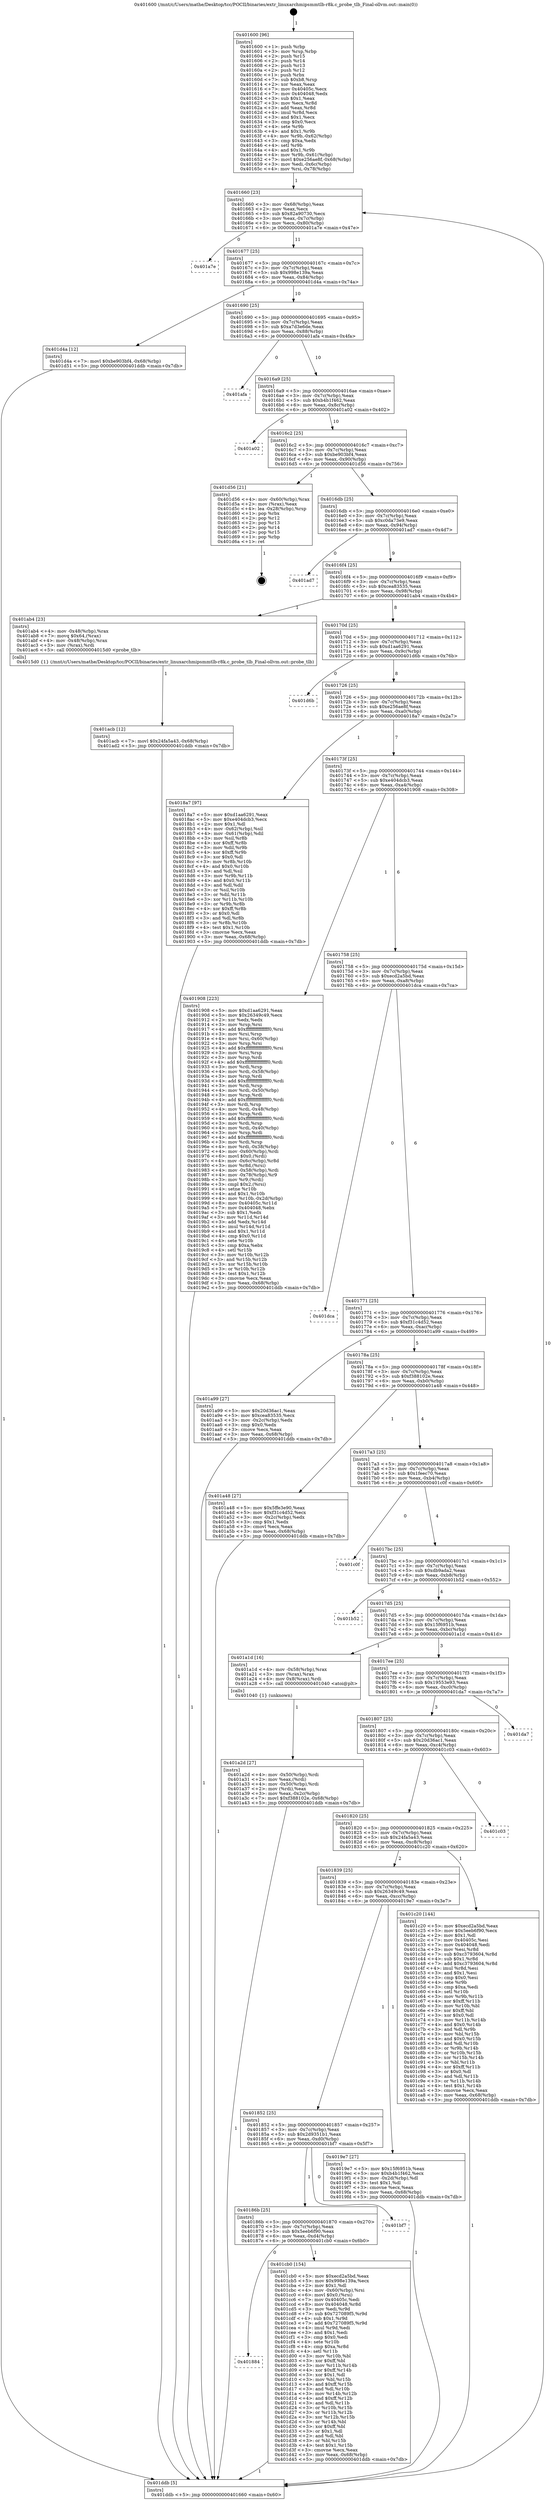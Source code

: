 digraph "0x401600" {
  label = "0x401600 (/mnt/c/Users/mathe/Desktop/tcc/POCII/binaries/extr_linuxarchmipsmmtlb-r8k.c_probe_tlb_Final-ollvm.out::main(0))"
  labelloc = "t"
  node[shape=record]

  Entry [label="",width=0.3,height=0.3,shape=circle,fillcolor=black,style=filled]
  "0x401660" [label="{
     0x401660 [23]\l
     | [instrs]\l
     &nbsp;&nbsp;0x401660 \<+3\>: mov -0x68(%rbp),%eax\l
     &nbsp;&nbsp;0x401663 \<+2\>: mov %eax,%ecx\l
     &nbsp;&nbsp;0x401665 \<+6\>: sub $0x82a90730,%ecx\l
     &nbsp;&nbsp;0x40166b \<+3\>: mov %eax,-0x7c(%rbp)\l
     &nbsp;&nbsp;0x40166e \<+3\>: mov %ecx,-0x80(%rbp)\l
     &nbsp;&nbsp;0x401671 \<+6\>: je 0000000000401a7e \<main+0x47e\>\l
  }"]
  "0x401a7e" [label="{
     0x401a7e\l
  }", style=dashed]
  "0x401677" [label="{
     0x401677 [25]\l
     | [instrs]\l
     &nbsp;&nbsp;0x401677 \<+5\>: jmp 000000000040167c \<main+0x7c\>\l
     &nbsp;&nbsp;0x40167c \<+3\>: mov -0x7c(%rbp),%eax\l
     &nbsp;&nbsp;0x40167f \<+5\>: sub $0x998e139a,%eax\l
     &nbsp;&nbsp;0x401684 \<+6\>: mov %eax,-0x84(%rbp)\l
     &nbsp;&nbsp;0x40168a \<+6\>: je 0000000000401d4a \<main+0x74a\>\l
  }"]
  Exit [label="",width=0.3,height=0.3,shape=circle,fillcolor=black,style=filled,peripheries=2]
  "0x401d4a" [label="{
     0x401d4a [12]\l
     | [instrs]\l
     &nbsp;&nbsp;0x401d4a \<+7\>: movl $0xbe903bf4,-0x68(%rbp)\l
     &nbsp;&nbsp;0x401d51 \<+5\>: jmp 0000000000401ddb \<main+0x7db\>\l
  }"]
  "0x401690" [label="{
     0x401690 [25]\l
     | [instrs]\l
     &nbsp;&nbsp;0x401690 \<+5\>: jmp 0000000000401695 \<main+0x95\>\l
     &nbsp;&nbsp;0x401695 \<+3\>: mov -0x7c(%rbp),%eax\l
     &nbsp;&nbsp;0x401698 \<+5\>: sub $0xa7d3e6de,%eax\l
     &nbsp;&nbsp;0x40169d \<+6\>: mov %eax,-0x88(%rbp)\l
     &nbsp;&nbsp;0x4016a3 \<+6\>: je 0000000000401afa \<main+0x4fa\>\l
  }"]
  "0x401884" [label="{
     0x401884\l
  }", style=dashed]
  "0x401afa" [label="{
     0x401afa\l
  }", style=dashed]
  "0x4016a9" [label="{
     0x4016a9 [25]\l
     | [instrs]\l
     &nbsp;&nbsp;0x4016a9 \<+5\>: jmp 00000000004016ae \<main+0xae\>\l
     &nbsp;&nbsp;0x4016ae \<+3\>: mov -0x7c(%rbp),%eax\l
     &nbsp;&nbsp;0x4016b1 \<+5\>: sub $0xb4b1f462,%eax\l
     &nbsp;&nbsp;0x4016b6 \<+6\>: mov %eax,-0x8c(%rbp)\l
     &nbsp;&nbsp;0x4016bc \<+6\>: je 0000000000401a02 \<main+0x402\>\l
  }"]
  "0x401cb0" [label="{
     0x401cb0 [154]\l
     | [instrs]\l
     &nbsp;&nbsp;0x401cb0 \<+5\>: mov $0xecd2a5bd,%eax\l
     &nbsp;&nbsp;0x401cb5 \<+5\>: mov $0x998e139a,%ecx\l
     &nbsp;&nbsp;0x401cba \<+2\>: mov $0x1,%dl\l
     &nbsp;&nbsp;0x401cbc \<+4\>: mov -0x60(%rbp),%rsi\l
     &nbsp;&nbsp;0x401cc0 \<+6\>: movl $0x0,(%rsi)\l
     &nbsp;&nbsp;0x401cc6 \<+7\>: mov 0x40405c,%edi\l
     &nbsp;&nbsp;0x401ccd \<+8\>: mov 0x404048,%r8d\l
     &nbsp;&nbsp;0x401cd5 \<+3\>: mov %edi,%r9d\l
     &nbsp;&nbsp;0x401cd8 \<+7\>: sub $0x727089f5,%r9d\l
     &nbsp;&nbsp;0x401cdf \<+4\>: sub $0x1,%r9d\l
     &nbsp;&nbsp;0x401ce3 \<+7\>: add $0x727089f5,%r9d\l
     &nbsp;&nbsp;0x401cea \<+4\>: imul %r9d,%edi\l
     &nbsp;&nbsp;0x401cee \<+3\>: and $0x1,%edi\l
     &nbsp;&nbsp;0x401cf1 \<+3\>: cmp $0x0,%edi\l
     &nbsp;&nbsp;0x401cf4 \<+4\>: sete %r10b\l
     &nbsp;&nbsp;0x401cf8 \<+4\>: cmp $0xa,%r8d\l
     &nbsp;&nbsp;0x401cfc \<+4\>: setl %r11b\l
     &nbsp;&nbsp;0x401d00 \<+3\>: mov %r10b,%bl\l
     &nbsp;&nbsp;0x401d03 \<+3\>: xor $0xff,%bl\l
     &nbsp;&nbsp;0x401d06 \<+3\>: mov %r11b,%r14b\l
     &nbsp;&nbsp;0x401d09 \<+4\>: xor $0xff,%r14b\l
     &nbsp;&nbsp;0x401d0d \<+3\>: xor $0x1,%dl\l
     &nbsp;&nbsp;0x401d10 \<+3\>: mov %bl,%r15b\l
     &nbsp;&nbsp;0x401d13 \<+4\>: and $0xff,%r15b\l
     &nbsp;&nbsp;0x401d17 \<+3\>: and %dl,%r10b\l
     &nbsp;&nbsp;0x401d1a \<+3\>: mov %r14b,%r12b\l
     &nbsp;&nbsp;0x401d1d \<+4\>: and $0xff,%r12b\l
     &nbsp;&nbsp;0x401d21 \<+3\>: and %dl,%r11b\l
     &nbsp;&nbsp;0x401d24 \<+3\>: or %r10b,%r15b\l
     &nbsp;&nbsp;0x401d27 \<+3\>: or %r11b,%r12b\l
     &nbsp;&nbsp;0x401d2a \<+3\>: xor %r12b,%r15b\l
     &nbsp;&nbsp;0x401d2d \<+3\>: or %r14b,%bl\l
     &nbsp;&nbsp;0x401d30 \<+3\>: xor $0xff,%bl\l
     &nbsp;&nbsp;0x401d33 \<+3\>: or $0x1,%dl\l
     &nbsp;&nbsp;0x401d36 \<+2\>: and %dl,%bl\l
     &nbsp;&nbsp;0x401d38 \<+3\>: or %bl,%r15b\l
     &nbsp;&nbsp;0x401d3b \<+4\>: test $0x1,%r15b\l
     &nbsp;&nbsp;0x401d3f \<+3\>: cmovne %ecx,%eax\l
     &nbsp;&nbsp;0x401d42 \<+3\>: mov %eax,-0x68(%rbp)\l
     &nbsp;&nbsp;0x401d45 \<+5\>: jmp 0000000000401ddb \<main+0x7db\>\l
  }"]
  "0x401a02" [label="{
     0x401a02\l
  }", style=dashed]
  "0x4016c2" [label="{
     0x4016c2 [25]\l
     | [instrs]\l
     &nbsp;&nbsp;0x4016c2 \<+5\>: jmp 00000000004016c7 \<main+0xc7\>\l
     &nbsp;&nbsp;0x4016c7 \<+3\>: mov -0x7c(%rbp),%eax\l
     &nbsp;&nbsp;0x4016ca \<+5\>: sub $0xbe903bf4,%eax\l
     &nbsp;&nbsp;0x4016cf \<+6\>: mov %eax,-0x90(%rbp)\l
     &nbsp;&nbsp;0x4016d5 \<+6\>: je 0000000000401d56 \<main+0x756\>\l
  }"]
  "0x40186b" [label="{
     0x40186b [25]\l
     | [instrs]\l
     &nbsp;&nbsp;0x40186b \<+5\>: jmp 0000000000401870 \<main+0x270\>\l
     &nbsp;&nbsp;0x401870 \<+3\>: mov -0x7c(%rbp),%eax\l
     &nbsp;&nbsp;0x401873 \<+5\>: sub $0x5eeb6f90,%eax\l
     &nbsp;&nbsp;0x401878 \<+6\>: mov %eax,-0xd4(%rbp)\l
     &nbsp;&nbsp;0x40187e \<+6\>: je 0000000000401cb0 \<main+0x6b0\>\l
  }"]
  "0x401d56" [label="{
     0x401d56 [21]\l
     | [instrs]\l
     &nbsp;&nbsp;0x401d56 \<+4\>: mov -0x60(%rbp),%rax\l
     &nbsp;&nbsp;0x401d5a \<+2\>: mov (%rax),%eax\l
     &nbsp;&nbsp;0x401d5c \<+4\>: lea -0x28(%rbp),%rsp\l
     &nbsp;&nbsp;0x401d60 \<+1\>: pop %rbx\l
     &nbsp;&nbsp;0x401d61 \<+2\>: pop %r12\l
     &nbsp;&nbsp;0x401d63 \<+2\>: pop %r13\l
     &nbsp;&nbsp;0x401d65 \<+2\>: pop %r14\l
     &nbsp;&nbsp;0x401d67 \<+2\>: pop %r15\l
     &nbsp;&nbsp;0x401d69 \<+1\>: pop %rbp\l
     &nbsp;&nbsp;0x401d6a \<+1\>: ret\l
  }"]
  "0x4016db" [label="{
     0x4016db [25]\l
     | [instrs]\l
     &nbsp;&nbsp;0x4016db \<+5\>: jmp 00000000004016e0 \<main+0xe0\>\l
     &nbsp;&nbsp;0x4016e0 \<+3\>: mov -0x7c(%rbp),%eax\l
     &nbsp;&nbsp;0x4016e3 \<+5\>: sub $0xc0da73e9,%eax\l
     &nbsp;&nbsp;0x4016e8 \<+6\>: mov %eax,-0x94(%rbp)\l
     &nbsp;&nbsp;0x4016ee \<+6\>: je 0000000000401ad7 \<main+0x4d7\>\l
  }"]
  "0x401bf7" [label="{
     0x401bf7\l
  }", style=dashed]
  "0x401ad7" [label="{
     0x401ad7\l
  }", style=dashed]
  "0x4016f4" [label="{
     0x4016f4 [25]\l
     | [instrs]\l
     &nbsp;&nbsp;0x4016f4 \<+5\>: jmp 00000000004016f9 \<main+0xf9\>\l
     &nbsp;&nbsp;0x4016f9 \<+3\>: mov -0x7c(%rbp),%eax\l
     &nbsp;&nbsp;0x4016fc \<+5\>: sub $0xcea83535,%eax\l
     &nbsp;&nbsp;0x401701 \<+6\>: mov %eax,-0x98(%rbp)\l
     &nbsp;&nbsp;0x401707 \<+6\>: je 0000000000401ab4 \<main+0x4b4\>\l
  }"]
  "0x401acb" [label="{
     0x401acb [12]\l
     | [instrs]\l
     &nbsp;&nbsp;0x401acb \<+7\>: movl $0x24fa5a43,-0x68(%rbp)\l
     &nbsp;&nbsp;0x401ad2 \<+5\>: jmp 0000000000401ddb \<main+0x7db\>\l
  }"]
  "0x401ab4" [label="{
     0x401ab4 [23]\l
     | [instrs]\l
     &nbsp;&nbsp;0x401ab4 \<+4\>: mov -0x48(%rbp),%rax\l
     &nbsp;&nbsp;0x401ab8 \<+7\>: movq $0x64,(%rax)\l
     &nbsp;&nbsp;0x401abf \<+4\>: mov -0x48(%rbp),%rax\l
     &nbsp;&nbsp;0x401ac3 \<+3\>: mov (%rax),%rdi\l
     &nbsp;&nbsp;0x401ac6 \<+5\>: call 00000000004015d0 \<probe_tlb\>\l
     | [calls]\l
     &nbsp;&nbsp;0x4015d0 \{1\} (/mnt/c/Users/mathe/Desktop/tcc/POCII/binaries/extr_linuxarchmipsmmtlb-r8k.c_probe_tlb_Final-ollvm.out::probe_tlb)\l
  }"]
  "0x40170d" [label="{
     0x40170d [25]\l
     | [instrs]\l
     &nbsp;&nbsp;0x40170d \<+5\>: jmp 0000000000401712 \<main+0x112\>\l
     &nbsp;&nbsp;0x401712 \<+3\>: mov -0x7c(%rbp),%eax\l
     &nbsp;&nbsp;0x401715 \<+5\>: sub $0xd1aa6291,%eax\l
     &nbsp;&nbsp;0x40171a \<+6\>: mov %eax,-0x9c(%rbp)\l
     &nbsp;&nbsp;0x401720 \<+6\>: je 0000000000401d6b \<main+0x76b\>\l
  }"]
  "0x401a2d" [label="{
     0x401a2d [27]\l
     | [instrs]\l
     &nbsp;&nbsp;0x401a2d \<+4\>: mov -0x50(%rbp),%rdi\l
     &nbsp;&nbsp;0x401a31 \<+2\>: mov %eax,(%rdi)\l
     &nbsp;&nbsp;0x401a33 \<+4\>: mov -0x50(%rbp),%rdi\l
     &nbsp;&nbsp;0x401a37 \<+2\>: mov (%rdi),%eax\l
     &nbsp;&nbsp;0x401a39 \<+3\>: mov %eax,-0x2c(%rbp)\l
     &nbsp;&nbsp;0x401a3c \<+7\>: movl $0xf388102e,-0x68(%rbp)\l
     &nbsp;&nbsp;0x401a43 \<+5\>: jmp 0000000000401ddb \<main+0x7db\>\l
  }"]
  "0x401d6b" [label="{
     0x401d6b\l
  }", style=dashed]
  "0x401726" [label="{
     0x401726 [25]\l
     | [instrs]\l
     &nbsp;&nbsp;0x401726 \<+5\>: jmp 000000000040172b \<main+0x12b\>\l
     &nbsp;&nbsp;0x40172b \<+3\>: mov -0x7c(%rbp),%eax\l
     &nbsp;&nbsp;0x40172e \<+5\>: sub $0xe256ae8f,%eax\l
     &nbsp;&nbsp;0x401733 \<+6\>: mov %eax,-0xa0(%rbp)\l
     &nbsp;&nbsp;0x401739 \<+6\>: je 00000000004018a7 \<main+0x2a7\>\l
  }"]
  "0x401852" [label="{
     0x401852 [25]\l
     | [instrs]\l
     &nbsp;&nbsp;0x401852 \<+5\>: jmp 0000000000401857 \<main+0x257\>\l
     &nbsp;&nbsp;0x401857 \<+3\>: mov -0x7c(%rbp),%eax\l
     &nbsp;&nbsp;0x40185a \<+5\>: sub $0x2d9351b1,%eax\l
     &nbsp;&nbsp;0x40185f \<+6\>: mov %eax,-0xd0(%rbp)\l
     &nbsp;&nbsp;0x401865 \<+6\>: je 0000000000401bf7 \<main+0x5f7\>\l
  }"]
  "0x4018a7" [label="{
     0x4018a7 [97]\l
     | [instrs]\l
     &nbsp;&nbsp;0x4018a7 \<+5\>: mov $0xd1aa6291,%eax\l
     &nbsp;&nbsp;0x4018ac \<+5\>: mov $0xe404dcb3,%ecx\l
     &nbsp;&nbsp;0x4018b1 \<+2\>: mov $0x1,%dl\l
     &nbsp;&nbsp;0x4018b3 \<+4\>: mov -0x62(%rbp),%sil\l
     &nbsp;&nbsp;0x4018b7 \<+4\>: mov -0x61(%rbp),%dil\l
     &nbsp;&nbsp;0x4018bb \<+3\>: mov %sil,%r8b\l
     &nbsp;&nbsp;0x4018be \<+4\>: xor $0xff,%r8b\l
     &nbsp;&nbsp;0x4018c2 \<+3\>: mov %dil,%r9b\l
     &nbsp;&nbsp;0x4018c5 \<+4\>: xor $0xff,%r9b\l
     &nbsp;&nbsp;0x4018c9 \<+3\>: xor $0x0,%dl\l
     &nbsp;&nbsp;0x4018cc \<+3\>: mov %r8b,%r10b\l
     &nbsp;&nbsp;0x4018cf \<+4\>: and $0x0,%r10b\l
     &nbsp;&nbsp;0x4018d3 \<+3\>: and %dl,%sil\l
     &nbsp;&nbsp;0x4018d6 \<+3\>: mov %r9b,%r11b\l
     &nbsp;&nbsp;0x4018d9 \<+4\>: and $0x0,%r11b\l
     &nbsp;&nbsp;0x4018dd \<+3\>: and %dl,%dil\l
     &nbsp;&nbsp;0x4018e0 \<+3\>: or %sil,%r10b\l
     &nbsp;&nbsp;0x4018e3 \<+3\>: or %dil,%r11b\l
     &nbsp;&nbsp;0x4018e6 \<+3\>: xor %r11b,%r10b\l
     &nbsp;&nbsp;0x4018e9 \<+3\>: or %r9b,%r8b\l
     &nbsp;&nbsp;0x4018ec \<+4\>: xor $0xff,%r8b\l
     &nbsp;&nbsp;0x4018f0 \<+3\>: or $0x0,%dl\l
     &nbsp;&nbsp;0x4018f3 \<+3\>: and %dl,%r8b\l
     &nbsp;&nbsp;0x4018f6 \<+3\>: or %r8b,%r10b\l
     &nbsp;&nbsp;0x4018f9 \<+4\>: test $0x1,%r10b\l
     &nbsp;&nbsp;0x4018fd \<+3\>: cmovne %ecx,%eax\l
     &nbsp;&nbsp;0x401900 \<+3\>: mov %eax,-0x68(%rbp)\l
     &nbsp;&nbsp;0x401903 \<+5\>: jmp 0000000000401ddb \<main+0x7db\>\l
  }"]
  "0x40173f" [label="{
     0x40173f [25]\l
     | [instrs]\l
     &nbsp;&nbsp;0x40173f \<+5\>: jmp 0000000000401744 \<main+0x144\>\l
     &nbsp;&nbsp;0x401744 \<+3\>: mov -0x7c(%rbp),%eax\l
     &nbsp;&nbsp;0x401747 \<+5\>: sub $0xe404dcb3,%eax\l
     &nbsp;&nbsp;0x40174c \<+6\>: mov %eax,-0xa4(%rbp)\l
     &nbsp;&nbsp;0x401752 \<+6\>: je 0000000000401908 \<main+0x308\>\l
  }"]
  "0x401ddb" [label="{
     0x401ddb [5]\l
     | [instrs]\l
     &nbsp;&nbsp;0x401ddb \<+5\>: jmp 0000000000401660 \<main+0x60\>\l
  }"]
  "0x401600" [label="{
     0x401600 [96]\l
     | [instrs]\l
     &nbsp;&nbsp;0x401600 \<+1\>: push %rbp\l
     &nbsp;&nbsp;0x401601 \<+3\>: mov %rsp,%rbp\l
     &nbsp;&nbsp;0x401604 \<+2\>: push %r15\l
     &nbsp;&nbsp;0x401606 \<+2\>: push %r14\l
     &nbsp;&nbsp;0x401608 \<+2\>: push %r13\l
     &nbsp;&nbsp;0x40160a \<+2\>: push %r12\l
     &nbsp;&nbsp;0x40160c \<+1\>: push %rbx\l
     &nbsp;&nbsp;0x40160d \<+7\>: sub $0xb8,%rsp\l
     &nbsp;&nbsp;0x401614 \<+2\>: xor %eax,%eax\l
     &nbsp;&nbsp;0x401616 \<+7\>: mov 0x40405c,%ecx\l
     &nbsp;&nbsp;0x40161d \<+7\>: mov 0x404048,%edx\l
     &nbsp;&nbsp;0x401624 \<+3\>: sub $0x1,%eax\l
     &nbsp;&nbsp;0x401627 \<+3\>: mov %ecx,%r8d\l
     &nbsp;&nbsp;0x40162a \<+3\>: add %eax,%r8d\l
     &nbsp;&nbsp;0x40162d \<+4\>: imul %r8d,%ecx\l
     &nbsp;&nbsp;0x401631 \<+3\>: and $0x1,%ecx\l
     &nbsp;&nbsp;0x401634 \<+3\>: cmp $0x0,%ecx\l
     &nbsp;&nbsp;0x401637 \<+4\>: sete %r9b\l
     &nbsp;&nbsp;0x40163b \<+4\>: and $0x1,%r9b\l
     &nbsp;&nbsp;0x40163f \<+4\>: mov %r9b,-0x62(%rbp)\l
     &nbsp;&nbsp;0x401643 \<+3\>: cmp $0xa,%edx\l
     &nbsp;&nbsp;0x401646 \<+4\>: setl %r9b\l
     &nbsp;&nbsp;0x40164a \<+4\>: and $0x1,%r9b\l
     &nbsp;&nbsp;0x40164e \<+4\>: mov %r9b,-0x61(%rbp)\l
     &nbsp;&nbsp;0x401652 \<+7\>: movl $0xe256ae8f,-0x68(%rbp)\l
     &nbsp;&nbsp;0x401659 \<+3\>: mov %edi,-0x6c(%rbp)\l
     &nbsp;&nbsp;0x40165c \<+4\>: mov %rsi,-0x78(%rbp)\l
  }"]
  "0x4019e7" [label="{
     0x4019e7 [27]\l
     | [instrs]\l
     &nbsp;&nbsp;0x4019e7 \<+5\>: mov $0x15f6951b,%eax\l
     &nbsp;&nbsp;0x4019ec \<+5\>: mov $0xb4b1f462,%ecx\l
     &nbsp;&nbsp;0x4019f1 \<+3\>: mov -0x2d(%rbp),%dl\l
     &nbsp;&nbsp;0x4019f4 \<+3\>: test $0x1,%dl\l
     &nbsp;&nbsp;0x4019f7 \<+3\>: cmovne %ecx,%eax\l
     &nbsp;&nbsp;0x4019fa \<+3\>: mov %eax,-0x68(%rbp)\l
     &nbsp;&nbsp;0x4019fd \<+5\>: jmp 0000000000401ddb \<main+0x7db\>\l
  }"]
  "0x401908" [label="{
     0x401908 [223]\l
     | [instrs]\l
     &nbsp;&nbsp;0x401908 \<+5\>: mov $0xd1aa6291,%eax\l
     &nbsp;&nbsp;0x40190d \<+5\>: mov $0x26349c49,%ecx\l
     &nbsp;&nbsp;0x401912 \<+2\>: xor %edx,%edx\l
     &nbsp;&nbsp;0x401914 \<+3\>: mov %rsp,%rsi\l
     &nbsp;&nbsp;0x401917 \<+4\>: add $0xfffffffffffffff0,%rsi\l
     &nbsp;&nbsp;0x40191b \<+3\>: mov %rsi,%rsp\l
     &nbsp;&nbsp;0x40191e \<+4\>: mov %rsi,-0x60(%rbp)\l
     &nbsp;&nbsp;0x401922 \<+3\>: mov %rsp,%rsi\l
     &nbsp;&nbsp;0x401925 \<+4\>: add $0xfffffffffffffff0,%rsi\l
     &nbsp;&nbsp;0x401929 \<+3\>: mov %rsi,%rsp\l
     &nbsp;&nbsp;0x40192c \<+3\>: mov %rsp,%rdi\l
     &nbsp;&nbsp;0x40192f \<+4\>: add $0xfffffffffffffff0,%rdi\l
     &nbsp;&nbsp;0x401933 \<+3\>: mov %rdi,%rsp\l
     &nbsp;&nbsp;0x401936 \<+4\>: mov %rdi,-0x58(%rbp)\l
     &nbsp;&nbsp;0x40193a \<+3\>: mov %rsp,%rdi\l
     &nbsp;&nbsp;0x40193d \<+4\>: add $0xfffffffffffffff0,%rdi\l
     &nbsp;&nbsp;0x401941 \<+3\>: mov %rdi,%rsp\l
     &nbsp;&nbsp;0x401944 \<+4\>: mov %rdi,-0x50(%rbp)\l
     &nbsp;&nbsp;0x401948 \<+3\>: mov %rsp,%rdi\l
     &nbsp;&nbsp;0x40194b \<+4\>: add $0xfffffffffffffff0,%rdi\l
     &nbsp;&nbsp;0x40194f \<+3\>: mov %rdi,%rsp\l
     &nbsp;&nbsp;0x401952 \<+4\>: mov %rdi,-0x48(%rbp)\l
     &nbsp;&nbsp;0x401956 \<+3\>: mov %rsp,%rdi\l
     &nbsp;&nbsp;0x401959 \<+4\>: add $0xfffffffffffffff0,%rdi\l
     &nbsp;&nbsp;0x40195d \<+3\>: mov %rdi,%rsp\l
     &nbsp;&nbsp;0x401960 \<+4\>: mov %rdi,-0x40(%rbp)\l
     &nbsp;&nbsp;0x401964 \<+3\>: mov %rsp,%rdi\l
     &nbsp;&nbsp;0x401967 \<+4\>: add $0xfffffffffffffff0,%rdi\l
     &nbsp;&nbsp;0x40196b \<+3\>: mov %rdi,%rsp\l
     &nbsp;&nbsp;0x40196e \<+4\>: mov %rdi,-0x38(%rbp)\l
     &nbsp;&nbsp;0x401972 \<+4\>: mov -0x60(%rbp),%rdi\l
     &nbsp;&nbsp;0x401976 \<+6\>: movl $0x0,(%rdi)\l
     &nbsp;&nbsp;0x40197c \<+4\>: mov -0x6c(%rbp),%r8d\l
     &nbsp;&nbsp;0x401980 \<+3\>: mov %r8d,(%rsi)\l
     &nbsp;&nbsp;0x401983 \<+4\>: mov -0x58(%rbp),%rdi\l
     &nbsp;&nbsp;0x401987 \<+4\>: mov -0x78(%rbp),%r9\l
     &nbsp;&nbsp;0x40198b \<+3\>: mov %r9,(%rdi)\l
     &nbsp;&nbsp;0x40198e \<+3\>: cmpl $0x2,(%rsi)\l
     &nbsp;&nbsp;0x401991 \<+4\>: setne %r10b\l
     &nbsp;&nbsp;0x401995 \<+4\>: and $0x1,%r10b\l
     &nbsp;&nbsp;0x401999 \<+4\>: mov %r10b,-0x2d(%rbp)\l
     &nbsp;&nbsp;0x40199d \<+8\>: mov 0x40405c,%r11d\l
     &nbsp;&nbsp;0x4019a5 \<+7\>: mov 0x404048,%ebx\l
     &nbsp;&nbsp;0x4019ac \<+3\>: sub $0x1,%edx\l
     &nbsp;&nbsp;0x4019af \<+3\>: mov %r11d,%r14d\l
     &nbsp;&nbsp;0x4019b2 \<+3\>: add %edx,%r14d\l
     &nbsp;&nbsp;0x4019b5 \<+4\>: imul %r14d,%r11d\l
     &nbsp;&nbsp;0x4019b9 \<+4\>: and $0x1,%r11d\l
     &nbsp;&nbsp;0x4019bd \<+4\>: cmp $0x0,%r11d\l
     &nbsp;&nbsp;0x4019c1 \<+4\>: sete %r10b\l
     &nbsp;&nbsp;0x4019c5 \<+3\>: cmp $0xa,%ebx\l
     &nbsp;&nbsp;0x4019c8 \<+4\>: setl %r15b\l
     &nbsp;&nbsp;0x4019cc \<+3\>: mov %r10b,%r12b\l
     &nbsp;&nbsp;0x4019cf \<+3\>: and %r15b,%r12b\l
     &nbsp;&nbsp;0x4019d2 \<+3\>: xor %r15b,%r10b\l
     &nbsp;&nbsp;0x4019d5 \<+3\>: or %r10b,%r12b\l
     &nbsp;&nbsp;0x4019d8 \<+4\>: test $0x1,%r12b\l
     &nbsp;&nbsp;0x4019dc \<+3\>: cmovne %ecx,%eax\l
     &nbsp;&nbsp;0x4019df \<+3\>: mov %eax,-0x68(%rbp)\l
     &nbsp;&nbsp;0x4019e2 \<+5\>: jmp 0000000000401ddb \<main+0x7db\>\l
  }"]
  "0x401758" [label="{
     0x401758 [25]\l
     | [instrs]\l
     &nbsp;&nbsp;0x401758 \<+5\>: jmp 000000000040175d \<main+0x15d\>\l
     &nbsp;&nbsp;0x40175d \<+3\>: mov -0x7c(%rbp),%eax\l
     &nbsp;&nbsp;0x401760 \<+5\>: sub $0xecd2a5bd,%eax\l
     &nbsp;&nbsp;0x401765 \<+6\>: mov %eax,-0xa8(%rbp)\l
     &nbsp;&nbsp;0x40176b \<+6\>: je 0000000000401dca \<main+0x7ca\>\l
  }"]
  "0x401839" [label="{
     0x401839 [25]\l
     | [instrs]\l
     &nbsp;&nbsp;0x401839 \<+5\>: jmp 000000000040183e \<main+0x23e\>\l
     &nbsp;&nbsp;0x40183e \<+3\>: mov -0x7c(%rbp),%eax\l
     &nbsp;&nbsp;0x401841 \<+5\>: sub $0x26349c49,%eax\l
     &nbsp;&nbsp;0x401846 \<+6\>: mov %eax,-0xcc(%rbp)\l
     &nbsp;&nbsp;0x40184c \<+6\>: je 00000000004019e7 \<main+0x3e7\>\l
  }"]
  "0x401dca" [label="{
     0x401dca\l
  }", style=dashed]
  "0x401771" [label="{
     0x401771 [25]\l
     | [instrs]\l
     &nbsp;&nbsp;0x401771 \<+5\>: jmp 0000000000401776 \<main+0x176\>\l
     &nbsp;&nbsp;0x401776 \<+3\>: mov -0x7c(%rbp),%eax\l
     &nbsp;&nbsp;0x401779 \<+5\>: sub $0xf31c4d52,%eax\l
     &nbsp;&nbsp;0x40177e \<+6\>: mov %eax,-0xac(%rbp)\l
     &nbsp;&nbsp;0x401784 \<+6\>: je 0000000000401a99 \<main+0x499\>\l
  }"]
  "0x401c20" [label="{
     0x401c20 [144]\l
     | [instrs]\l
     &nbsp;&nbsp;0x401c20 \<+5\>: mov $0xecd2a5bd,%eax\l
     &nbsp;&nbsp;0x401c25 \<+5\>: mov $0x5eeb6f90,%ecx\l
     &nbsp;&nbsp;0x401c2a \<+2\>: mov $0x1,%dl\l
     &nbsp;&nbsp;0x401c2c \<+7\>: mov 0x40405c,%esi\l
     &nbsp;&nbsp;0x401c33 \<+7\>: mov 0x404048,%edi\l
     &nbsp;&nbsp;0x401c3a \<+3\>: mov %esi,%r8d\l
     &nbsp;&nbsp;0x401c3d \<+7\>: sub $0xc3793604,%r8d\l
     &nbsp;&nbsp;0x401c44 \<+4\>: sub $0x1,%r8d\l
     &nbsp;&nbsp;0x401c48 \<+7\>: add $0xc3793604,%r8d\l
     &nbsp;&nbsp;0x401c4f \<+4\>: imul %r8d,%esi\l
     &nbsp;&nbsp;0x401c53 \<+3\>: and $0x1,%esi\l
     &nbsp;&nbsp;0x401c56 \<+3\>: cmp $0x0,%esi\l
     &nbsp;&nbsp;0x401c59 \<+4\>: sete %r9b\l
     &nbsp;&nbsp;0x401c5d \<+3\>: cmp $0xa,%edi\l
     &nbsp;&nbsp;0x401c60 \<+4\>: setl %r10b\l
     &nbsp;&nbsp;0x401c64 \<+3\>: mov %r9b,%r11b\l
     &nbsp;&nbsp;0x401c67 \<+4\>: xor $0xff,%r11b\l
     &nbsp;&nbsp;0x401c6b \<+3\>: mov %r10b,%bl\l
     &nbsp;&nbsp;0x401c6e \<+3\>: xor $0xff,%bl\l
     &nbsp;&nbsp;0x401c71 \<+3\>: xor $0x0,%dl\l
     &nbsp;&nbsp;0x401c74 \<+3\>: mov %r11b,%r14b\l
     &nbsp;&nbsp;0x401c77 \<+4\>: and $0x0,%r14b\l
     &nbsp;&nbsp;0x401c7b \<+3\>: and %dl,%r9b\l
     &nbsp;&nbsp;0x401c7e \<+3\>: mov %bl,%r15b\l
     &nbsp;&nbsp;0x401c81 \<+4\>: and $0x0,%r15b\l
     &nbsp;&nbsp;0x401c85 \<+3\>: and %dl,%r10b\l
     &nbsp;&nbsp;0x401c88 \<+3\>: or %r9b,%r14b\l
     &nbsp;&nbsp;0x401c8b \<+3\>: or %r10b,%r15b\l
     &nbsp;&nbsp;0x401c8e \<+3\>: xor %r15b,%r14b\l
     &nbsp;&nbsp;0x401c91 \<+3\>: or %bl,%r11b\l
     &nbsp;&nbsp;0x401c94 \<+4\>: xor $0xff,%r11b\l
     &nbsp;&nbsp;0x401c98 \<+3\>: or $0x0,%dl\l
     &nbsp;&nbsp;0x401c9b \<+3\>: and %dl,%r11b\l
     &nbsp;&nbsp;0x401c9e \<+3\>: or %r11b,%r14b\l
     &nbsp;&nbsp;0x401ca1 \<+4\>: test $0x1,%r14b\l
     &nbsp;&nbsp;0x401ca5 \<+3\>: cmovne %ecx,%eax\l
     &nbsp;&nbsp;0x401ca8 \<+3\>: mov %eax,-0x68(%rbp)\l
     &nbsp;&nbsp;0x401cab \<+5\>: jmp 0000000000401ddb \<main+0x7db\>\l
  }"]
  "0x401a99" [label="{
     0x401a99 [27]\l
     | [instrs]\l
     &nbsp;&nbsp;0x401a99 \<+5\>: mov $0x20d36ac1,%eax\l
     &nbsp;&nbsp;0x401a9e \<+5\>: mov $0xcea83535,%ecx\l
     &nbsp;&nbsp;0x401aa3 \<+3\>: mov -0x2c(%rbp),%edx\l
     &nbsp;&nbsp;0x401aa6 \<+3\>: cmp $0x0,%edx\l
     &nbsp;&nbsp;0x401aa9 \<+3\>: cmove %ecx,%eax\l
     &nbsp;&nbsp;0x401aac \<+3\>: mov %eax,-0x68(%rbp)\l
     &nbsp;&nbsp;0x401aaf \<+5\>: jmp 0000000000401ddb \<main+0x7db\>\l
  }"]
  "0x40178a" [label="{
     0x40178a [25]\l
     | [instrs]\l
     &nbsp;&nbsp;0x40178a \<+5\>: jmp 000000000040178f \<main+0x18f\>\l
     &nbsp;&nbsp;0x40178f \<+3\>: mov -0x7c(%rbp),%eax\l
     &nbsp;&nbsp;0x401792 \<+5\>: sub $0xf388102e,%eax\l
     &nbsp;&nbsp;0x401797 \<+6\>: mov %eax,-0xb0(%rbp)\l
     &nbsp;&nbsp;0x40179d \<+6\>: je 0000000000401a48 \<main+0x448\>\l
  }"]
  "0x401820" [label="{
     0x401820 [25]\l
     | [instrs]\l
     &nbsp;&nbsp;0x401820 \<+5\>: jmp 0000000000401825 \<main+0x225\>\l
     &nbsp;&nbsp;0x401825 \<+3\>: mov -0x7c(%rbp),%eax\l
     &nbsp;&nbsp;0x401828 \<+5\>: sub $0x24fa5a43,%eax\l
     &nbsp;&nbsp;0x40182d \<+6\>: mov %eax,-0xc8(%rbp)\l
     &nbsp;&nbsp;0x401833 \<+6\>: je 0000000000401c20 \<main+0x620\>\l
  }"]
  "0x401a48" [label="{
     0x401a48 [27]\l
     | [instrs]\l
     &nbsp;&nbsp;0x401a48 \<+5\>: mov $0x5ffe3e90,%eax\l
     &nbsp;&nbsp;0x401a4d \<+5\>: mov $0xf31c4d52,%ecx\l
     &nbsp;&nbsp;0x401a52 \<+3\>: mov -0x2c(%rbp),%edx\l
     &nbsp;&nbsp;0x401a55 \<+3\>: cmp $0x1,%edx\l
     &nbsp;&nbsp;0x401a58 \<+3\>: cmovl %ecx,%eax\l
     &nbsp;&nbsp;0x401a5b \<+3\>: mov %eax,-0x68(%rbp)\l
     &nbsp;&nbsp;0x401a5e \<+5\>: jmp 0000000000401ddb \<main+0x7db\>\l
  }"]
  "0x4017a3" [label="{
     0x4017a3 [25]\l
     | [instrs]\l
     &nbsp;&nbsp;0x4017a3 \<+5\>: jmp 00000000004017a8 \<main+0x1a8\>\l
     &nbsp;&nbsp;0x4017a8 \<+3\>: mov -0x7c(%rbp),%eax\l
     &nbsp;&nbsp;0x4017ab \<+5\>: sub $0x1feec70,%eax\l
     &nbsp;&nbsp;0x4017b0 \<+6\>: mov %eax,-0xb4(%rbp)\l
     &nbsp;&nbsp;0x4017b6 \<+6\>: je 0000000000401c0f \<main+0x60f\>\l
  }"]
  "0x401c03" [label="{
     0x401c03\l
  }", style=dashed]
  "0x401c0f" [label="{
     0x401c0f\l
  }", style=dashed]
  "0x4017bc" [label="{
     0x4017bc [25]\l
     | [instrs]\l
     &nbsp;&nbsp;0x4017bc \<+5\>: jmp 00000000004017c1 \<main+0x1c1\>\l
     &nbsp;&nbsp;0x4017c1 \<+3\>: mov -0x7c(%rbp),%eax\l
     &nbsp;&nbsp;0x4017c4 \<+5\>: sub $0xdb9ada2,%eax\l
     &nbsp;&nbsp;0x4017c9 \<+6\>: mov %eax,-0xb8(%rbp)\l
     &nbsp;&nbsp;0x4017cf \<+6\>: je 0000000000401b52 \<main+0x552\>\l
  }"]
  "0x401807" [label="{
     0x401807 [25]\l
     | [instrs]\l
     &nbsp;&nbsp;0x401807 \<+5\>: jmp 000000000040180c \<main+0x20c\>\l
     &nbsp;&nbsp;0x40180c \<+3\>: mov -0x7c(%rbp),%eax\l
     &nbsp;&nbsp;0x40180f \<+5\>: sub $0x20d36ac1,%eax\l
     &nbsp;&nbsp;0x401814 \<+6\>: mov %eax,-0xc4(%rbp)\l
     &nbsp;&nbsp;0x40181a \<+6\>: je 0000000000401c03 \<main+0x603\>\l
  }"]
  "0x401b52" [label="{
     0x401b52\l
  }", style=dashed]
  "0x4017d5" [label="{
     0x4017d5 [25]\l
     | [instrs]\l
     &nbsp;&nbsp;0x4017d5 \<+5\>: jmp 00000000004017da \<main+0x1da\>\l
     &nbsp;&nbsp;0x4017da \<+3\>: mov -0x7c(%rbp),%eax\l
     &nbsp;&nbsp;0x4017dd \<+5\>: sub $0x15f6951b,%eax\l
     &nbsp;&nbsp;0x4017e2 \<+6\>: mov %eax,-0xbc(%rbp)\l
     &nbsp;&nbsp;0x4017e8 \<+6\>: je 0000000000401a1d \<main+0x41d\>\l
  }"]
  "0x401da7" [label="{
     0x401da7\l
  }", style=dashed]
  "0x401a1d" [label="{
     0x401a1d [16]\l
     | [instrs]\l
     &nbsp;&nbsp;0x401a1d \<+4\>: mov -0x58(%rbp),%rax\l
     &nbsp;&nbsp;0x401a21 \<+3\>: mov (%rax),%rax\l
     &nbsp;&nbsp;0x401a24 \<+4\>: mov 0x8(%rax),%rdi\l
     &nbsp;&nbsp;0x401a28 \<+5\>: call 0000000000401040 \<atoi@plt\>\l
     | [calls]\l
     &nbsp;&nbsp;0x401040 \{1\} (unknown)\l
  }"]
  "0x4017ee" [label="{
     0x4017ee [25]\l
     | [instrs]\l
     &nbsp;&nbsp;0x4017ee \<+5\>: jmp 00000000004017f3 \<main+0x1f3\>\l
     &nbsp;&nbsp;0x4017f3 \<+3\>: mov -0x7c(%rbp),%eax\l
     &nbsp;&nbsp;0x4017f6 \<+5\>: sub $0x19553e93,%eax\l
     &nbsp;&nbsp;0x4017fb \<+6\>: mov %eax,-0xc0(%rbp)\l
     &nbsp;&nbsp;0x401801 \<+6\>: je 0000000000401da7 \<main+0x7a7\>\l
  }"]
  Entry -> "0x401600" [label=" 1"]
  "0x401660" -> "0x401a7e" [label=" 0"]
  "0x401660" -> "0x401677" [label=" 11"]
  "0x401d56" -> Exit [label=" 1"]
  "0x401677" -> "0x401d4a" [label=" 1"]
  "0x401677" -> "0x401690" [label=" 10"]
  "0x401d4a" -> "0x401ddb" [label=" 1"]
  "0x401690" -> "0x401afa" [label=" 0"]
  "0x401690" -> "0x4016a9" [label=" 10"]
  "0x401cb0" -> "0x401ddb" [label=" 1"]
  "0x4016a9" -> "0x401a02" [label=" 0"]
  "0x4016a9" -> "0x4016c2" [label=" 10"]
  "0x40186b" -> "0x401884" [label=" 0"]
  "0x4016c2" -> "0x401d56" [label=" 1"]
  "0x4016c2" -> "0x4016db" [label=" 9"]
  "0x40186b" -> "0x401cb0" [label=" 1"]
  "0x4016db" -> "0x401ad7" [label=" 0"]
  "0x4016db" -> "0x4016f4" [label=" 9"]
  "0x401852" -> "0x40186b" [label=" 1"]
  "0x4016f4" -> "0x401ab4" [label=" 1"]
  "0x4016f4" -> "0x40170d" [label=" 8"]
  "0x401852" -> "0x401bf7" [label=" 0"]
  "0x40170d" -> "0x401d6b" [label=" 0"]
  "0x40170d" -> "0x401726" [label=" 8"]
  "0x401c20" -> "0x401ddb" [label=" 1"]
  "0x401726" -> "0x4018a7" [label=" 1"]
  "0x401726" -> "0x40173f" [label=" 7"]
  "0x4018a7" -> "0x401ddb" [label=" 1"]
  "0x401600" -> "0x401660" [label=" 1"]
  "0x401ddb" -> "0x401660" [label=" 10"]
  "0x401acb" -> "0x401ddb" [label=" 1"]
  "0x40173f" -> "0x401908" [label=" 1"]
  "0x40173f" -> "0x401758" [label=" 6"]
  "0x401908" -> "0x401ddb" [label=" 1"]
  "0x401ab4" -> "0x401acb" [label=" 1"]
  "0x401758" -> "0x401dca" [label=" 0"]
  "0x401758" -> "0x401771" [label=" 6"]
  "0x401a48" -> "0x401ddb" [label=" 1"]
  "0x401771" -> "0x401a99" [label=" 1"]
  "0x401771" -> "0x40178a" [label=" 5"]
  "0x401a2d" -> "0x401ddb" [label=" 1"]
  "0x40178a" -> "0x401a48" [label=" 1"]
  "0x40178a" -> "0x4017a3" [label=" 4"]
  "0x4019e7" -> "0x401ddb" [label=" 1"]
  "0x4017a3" -> "0x401c0f" [label=" 0"]
  "0x4017a3" -> "0x4017bc" [label=" 4"]
  "0x401839" -> "0x401852" [label=" 1"]
  "0x4017bc" -> "0x401b52" [label=" 0"]
  "0x4017bc" -> "0x4017d5" [label=" 4"]
  "0x401a99" -> "0x401ddb" [label=" 1"]
  "0x4017d5" -> "0x401a1d" [label=" 1"]
  "0x4017d5" -> "0x4017ee" [label=" 3"]
  "0x401820" -> "0x401839" [label=" 2"]
  "0x4017ee" -> "0x401da7" [label=" 0"]
  "0x4017ee" -> "0x401807" [label=" 3"]
  "0x401839" -> "0x4019e7" [label=" 1"]
  "0x401807" -> "0x401c03" [label=" 0"]
  "0x401807" -> "0x401820" [label=" 3"]
  "0x401a1d" -> "0x401a2d" [label=" 1"]
  "0x401820" -> "0x401c20" [label=" 1"]
}
